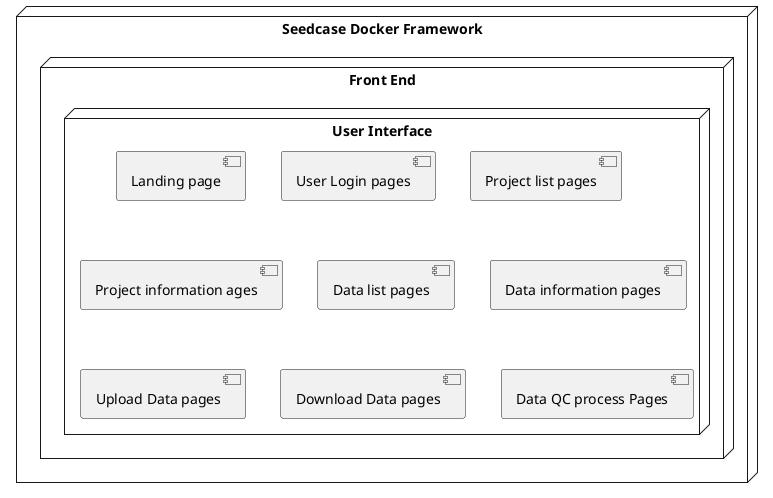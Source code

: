 @startuml
node "Seedcase Docker Framework" {
 node "Front End" {
  node "User Interface" {
    [Landing page]
    [User Login pages]
    [Project list pages]
    [Project information ages]
    [Data list pages]
    [Data information pages]
    [Upload Data pages]
    [Download Data pages]
    [Data QC process Pages]
 }
}
@enduml
